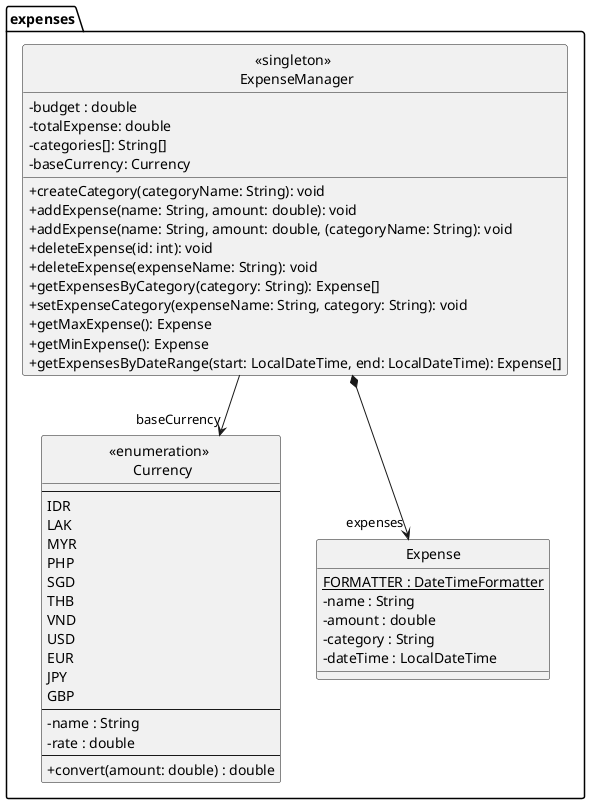 @startuml
hide circle
skinparam classAttributeIconSize 0
skinparam classIconSize 0

package expenses {
    enum "<<enumeration>> \n Currency"  as Currency {
      --
      IDR
      LAK
      MYR
      PHP
      SGD
      THB
      VND
      USD
      EUR
      JPY
      GBP
      ' Attributes
      --
      - name : String
      - rate : double
      ' Methods
      --
      + convert(amount: double) : double
    }

    class Expense {
      {static} FORMATTER : DateTimeFormatter
      - name : String
      - amount : double
      - category : String
      - dateTime : LocalDateTime

    }

    class "<<singleton>> \n ExpenseManager" as ExpenseManager {
    - budget : double
    - totalExpense: double
    - categories[]: String[]
    - baseCurrency: Currency

    + createCategory(categoryName: String): void
    + addExpense(name: String, amount: double): void
    + addExpense(name: String, amount: double, (categoryName: String): void
    + deleteExpense(id: int): void
    + deleteExpense(expenseName: String): void
    + getExpensesByCategory(category: String): Expense[]
    + setExpenseCategory(expenseName: String, category: String): void
    + getMaxExpense(): Expense
    + getMinExpense(): Expense
    + getExpensesByDateRange(start: LocalDateTime, end: LocalDateTime): Expense[]
    }
   }


ExpenseManager *--> "expenses" Expense
ExpenseManager --> "baseCurrency" Currency


@enduml